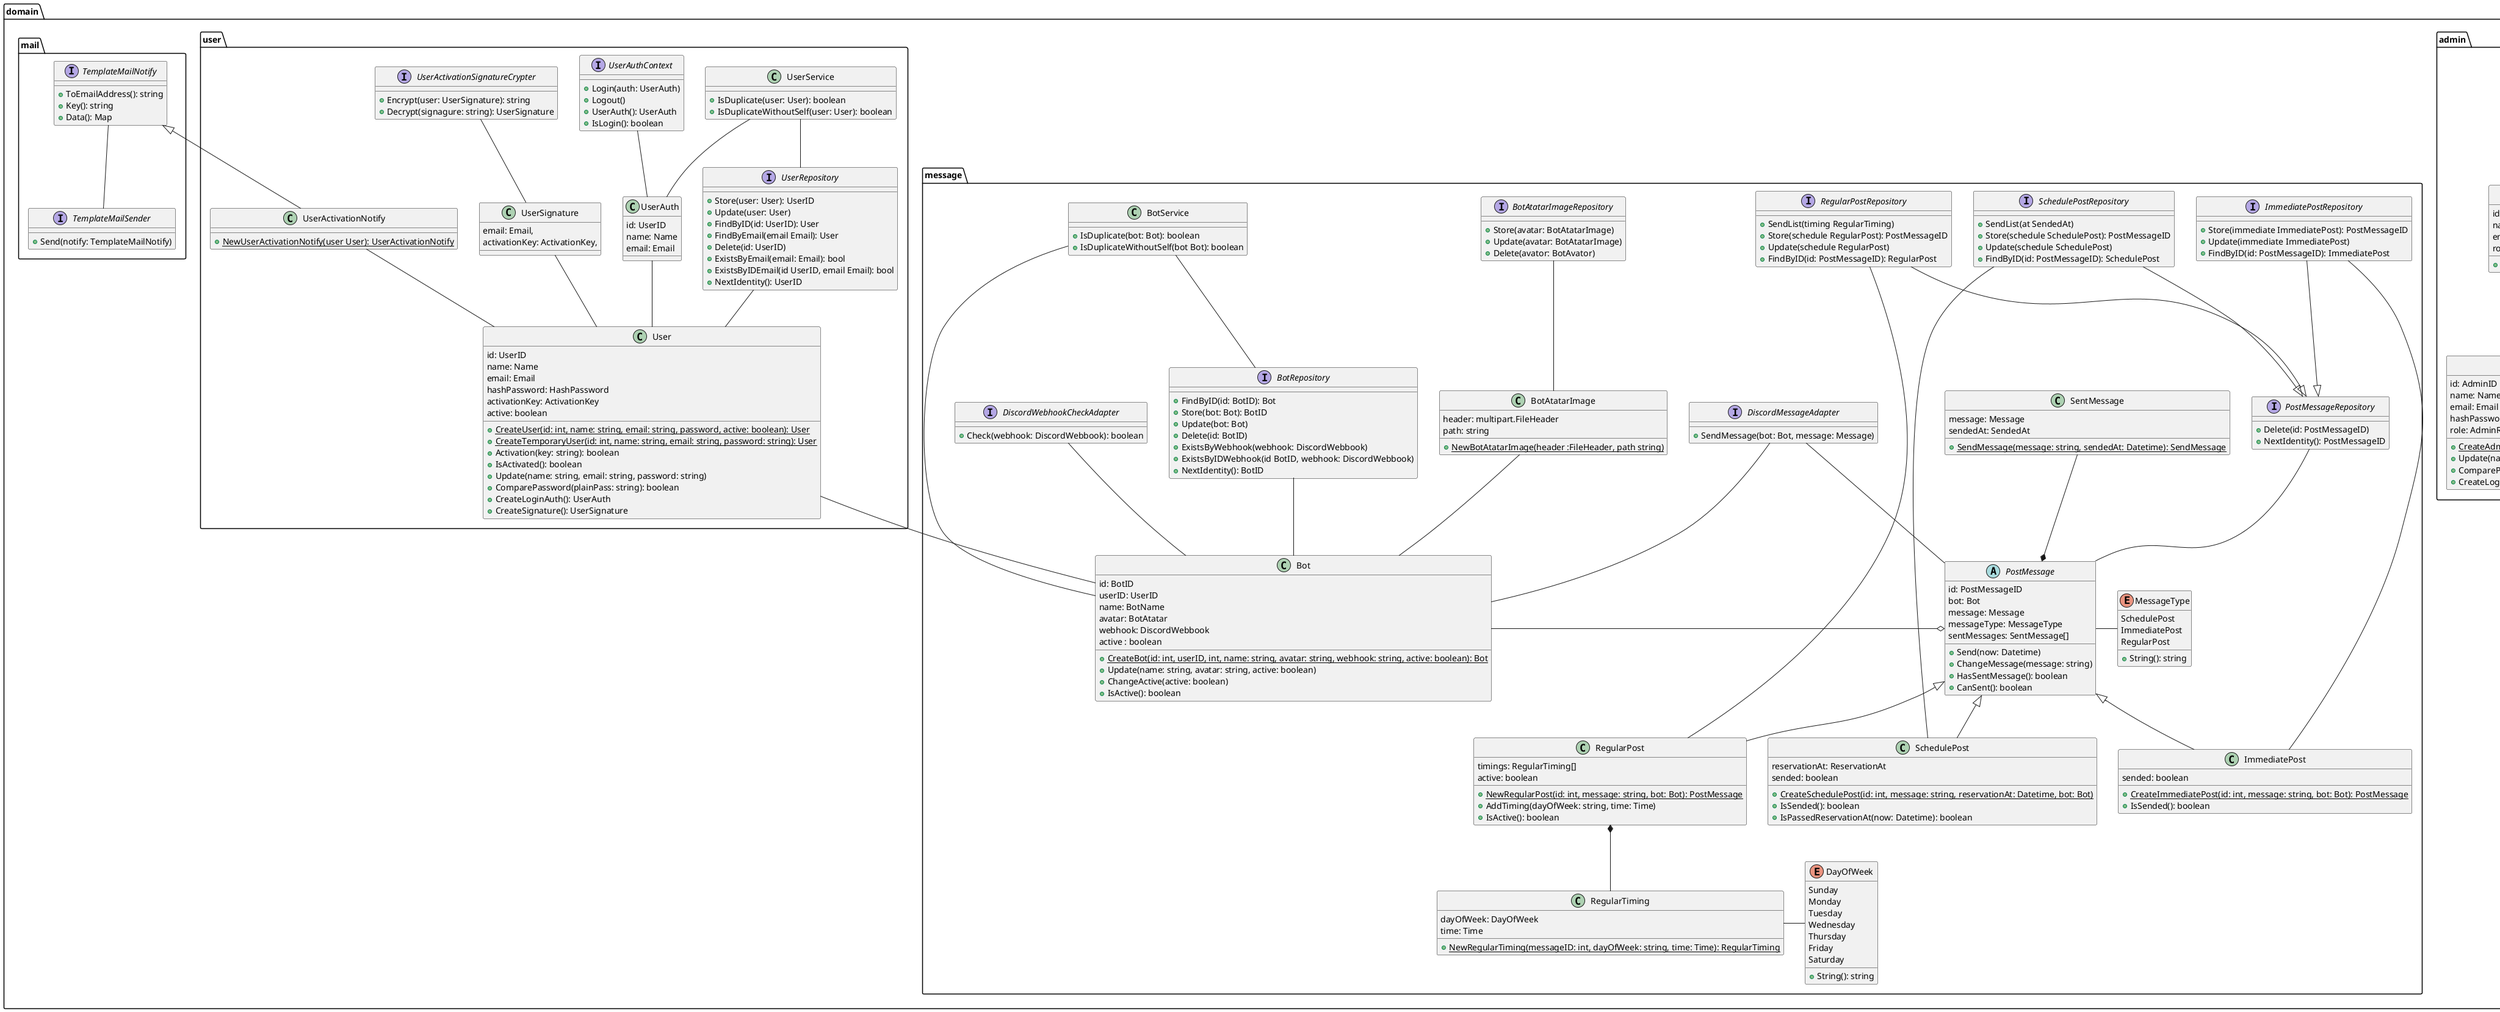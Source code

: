 @startuml class

package domain {
    package message {
        class Bot {
            id: BotID
            userID: UserID
            name: BotName
            avatar: BotAtatar
            webhook: DiscordWebbook
            active : boolean
            + {static} CreateBot(id: int, userID, int, name: string, avatar: string, webhook: string, active: boolean): Bot
            + Update(name: string, avatar: string, active: boolean)
            + ChangeActive(active: boolean)
            + IsActive(): boolean
        }

        class BotAtatarImage {
            header: multipart.FileHeader
            path: string
            + {static} NewBotAtatarImage(header :FileHeader, path string)
        }

        abstract PostMessage {
            id: PostMessageID
            bot: Bot
            message: Message
            messageType: MessageType
            sentMessages: SentMessage[]
            + Send(now: Datetime)
            + ChangeMessage(message: string)
            + HasSentMessage(): boolean
            + CanSent(): boolean
        }

        enum MessageType {
            SchedulePost
            ImmediatePost
            RegularPost
            + String(): string
        }

        class SchedulePost {
            reservationAt: ReservationAt
            sended: boolean
            + {static} CreateSchedulePost(id: int, message: string, reservationAt: Datetime, bot: Bot)
            + IsSended(): boolean
            + IsPassedReservationAt(now: Datetime): boolean
        }

        class RegularPost {
            timings: RegularTiming[]
            active: boolean
            + {static} NewRegularPost(id: int, message: string, bot: Bot): PostMessage
            + AddTiming(dayOfWeek: string, time: Time)
            + IsActive(): boolean
        }

        class ImmediatePost {
            sended: boolean
            + {static} CreateImmediatePost(id: int, message: string, bot: Bot): PostMessage
            + IsSended(): boolean
        }

        class RegularTiming {
            dayOfWeek: DayOfWeek
            time: Time
            + {static} NewRegularTiming(messageID: int, dayOfWeek: string, time: Time): RegularTiming
        }

        enum DayOfWeek {
            Sunday
            Monday
            Tuesday
            Wednesday
            Thursday
            Friday
            Saturday
            + String(): string
        }

        class SentMessage {
            message: Message
            sendedAt: SendedAt
            + {static} SendMessage(message: string, sendedAt: Datetime): SendMessage
        }

        class BotService {
            + IsDuplicate(bot: Bot): boolean
            + IsDuplicateWithoutSelf(bot Bot): boolean
        }

        interface BotRepository {
            + FindByID(id: BotID): Bot
            + Store(bot: Bot): BotID
            + Update(bot: Bot)
            + Delete(id: BotID)
            + ExistsByWebhook(webhook: DiscordWebbook)
            + ExistsByIDWebhook(id BotID, webhook: DiscordWebbook)
            + NextIdentity(): BotID
        }

        interface BotAtatarImageRepository {
            + Store(avatar: BotAtatarImage)
            + Update(avatar: BotAtatarImage)
            + Delete(avator: BotAvator)
        }

        interface PostMessageRepository {
            + Delete(id: PostMessageID)
            + NextIdentity(): PostMessageID
        }

        interface ImmediatePostRepository {
            + Store(immediate ImmediatePost): PostMessageID
            + Update(immediate ImmediatePost)
            + FindByID(id: PostMessageID): ImmediatePost
        }

        interface SchedulePostRepository {
            + SendList(at SendedAt)
            + Store(schedule SchedulePost): PostMessageID
            + Update(schedule SchedulePost)
            + FindByID(id: PostMessageID): SchedulePost
        }

        interface RegularPostRepository {
            + SendList(timing RegularTiming)
            + Store(schedule RegularPost): PostMessageID
            + Update(schedule RegularPost)
            + FindByID(id: PostMessageID): RegularPost
        }

        interface DiscordWebhookCheckAdapter {
            + Check(webhook: DiscordWebbook): boolean
        }

        interface DiscordMessageAdapter {
            + SendMessage(bot: Bot, message: Message)
        }
    }

    package admin {
        class Admin {
            id: AdminID
            name: Name
            email: Email
            hashPassword: HashPassword
            role: AdminRole
            + {static} CreateAdmin(id: int, name: string, email: string, password string, role: string): Admin
            + Update(name: string, email: string, password string, role: string)
            + ComparePassword(plainPass: string): boolean
            + CreateLoginAuth(): AdminAuth
        }

        enum AdminRole {
            System
            Normal
            + String(): string
        }

        class AdminAuth {
            id: AdminID
            name: Name
            email: Email
            role: AdminRole
            + {static} HaveRole(role: string): boolean
        }

        class AdminService {
            + IsDuplicate(admin: Admin): boolean
            + IsDuplicateWithoutSelf(admin: Admin): boolean
        }

        interface AdminRepository {
            + Store(admin: Admin): AdminID
            + Update(admin: Admin)
            + FindByID(id: AdminID): Admin
            + FindByEmail(email Email): Admin
            + Delete(id: AdminID)
            + ExistsByEmail(email: Email): bool
            + ExistsByIDEmail(id AdminID, email Email): bool
            + NextIdentity(): AdminID
        }

        interface AdminAuthContext {
            + Login(auth: AdminAuth)
            + Logout()
            + AdminAuth(): AdminAuth
            + IsLogin(): boolean
        }
    }

    package user {
        class User {
            id: UserID
            name: Name
            email: Email
            hashPassword: HashPassword
            activationKey: ActivationKey
            active: boolean
            + {static} CreateUser(id: int, name: string, email: string, password, active: boolean): User
            + {static} CreateTemporaryUser(id: int, name: string, email: string, password: string): User
            + Activation(key: string): boolean
            + IsActivated(): boolean
            + Update(name: string, email: string, password: string)
            + ComparePassword(plainPass: string): boolean
            + CreateLoginAuth(): UserAuth
            + CreateSignature(): UserSignature
        }

        class UserAuth {
            id: UserID
            name: Name
            email: Email
        }

        class UserSignature {
            email: Email,
            activationKey: ActivationKey,
        }

        class UserService {
            + IsDuplicate(user: User): boolean
            + IsDuplicateWithoutSelf(user: User): boolean
        }

        interface UserRepository {
            + Store(user: User): UserID
            + Update(user: User)
            + FindByID(id: UserID): User
            + FindByEmail(email Email): User
            + Delete(id: UserID)
            + ExistsByEmail(email: Email): bool
            + ExistsByIDEmail(id UserID, email Email): bool
            + NextIdentity(): UserID
        }

        interface UserAuthContext {
            + Login(auth: UserAuth)
            + Logout()
            + UserAuth(): UserAuth
            + IsLogin(): boolean
        }

        interface UserActivationSignatureCrypter {
            + Encrypt(user: UserSignature): string
            + Decrypt(signagure: string): UserSignature
        }

        class UserActivationNotify {
            + {static} NewUserActivationNotify(user User): UserActivationNotify
        }

    }

    package mail {
        interface TemplateMailNotify {
            + ToEmailAddress(): string
            + Key(): string
            + Data(): Map
        }

        interface TemplateMailSender {
            + Send(notify: TemplateMailNotify)
        }
    }
}

Bot -o PostMessage
PostMessage - MessageType
SentMessage --* PostMessage
PostMessage <|-- ImmediatePost
PostMessage <|-- SchedulePost
PostMessage <|-- RegularPost
RegularPost *-- RegularTiming
RegularTiming - DayOfWeek
Admin - AdminRole

BotRepository -- Bot
BotAtatarImageRepository -- BotAtatarImage
BotAtatarImage -- Bot
BotService -- BotRepository
BotService -- Bot
DiscordWebhookCheckAdapter -- Bot
DiscordMessageAdapter -- Bot
DiscordMessageAdapter -- PostMessage
PostMessageRepository -- PostMessage
ImmediatePostRepository --|> PostMessageRepository
SchedulePostRepository --|> PostMessageRepository
RegularPostRepository --|> PostMessageRepository
ImmediatePostRepository -- ImmediatePost
SchedulePostRepository -- SchedulePost
RegularPostRepository -- RegularPost
AdminAuth -- Admin
AdminRepository -- Admin
AdminService -- AdminRepository
AdminService -- AdminAuth
AdminAuthContext -- AdminAuth

UserAuth -- User
UserSignature -- User
UserRepository -- User
UserService -- UserRepository
UserService -- UserAuth
UserAuthContext -- UserAuth
UserActivationSignatureCrypter -- UserSignature
User -- Bot
UserActivationNotify -- User

TemplateMailNotify -- TemplateMailSender

TemplateMailNotify <|-- UserActivationNotify

@enduml
